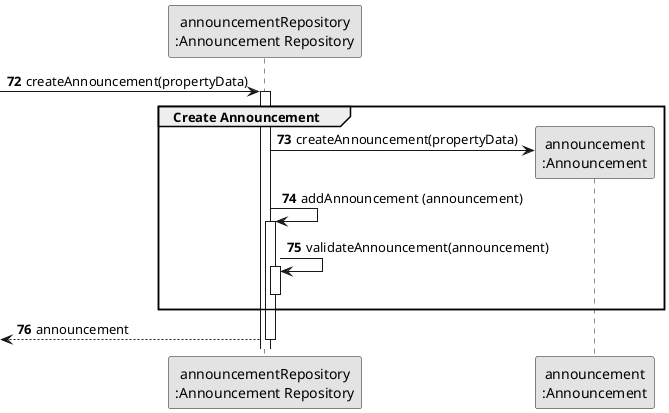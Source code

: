 @startuml
skinparam monochrome true
skinparam packageStyle rectangle
skinparam shadowing false

participant "announcementRepository\n:Announcement Repository" as announcementRepository
participant "announcement\n:Announcement" as Announcement

autonumber 72
-> announcementRepository: createAnnouncement(propertyData)


activate announcementRepository
    group Create Announcement

        announcementRepository -> Announcement**: createAnnouncement(propertyData)
        announcementRepository -> announcementRepository: addAnnouncement (announcement)

        activate announcementRepository
            announcementRepository -> announcementRepository: validateAnnouncement(announcement)
            activate announcementRepository

            deactivate announcementRepository
    end


    <-- announcementRepository : announcement
deactivate announcementRepository


@enduml